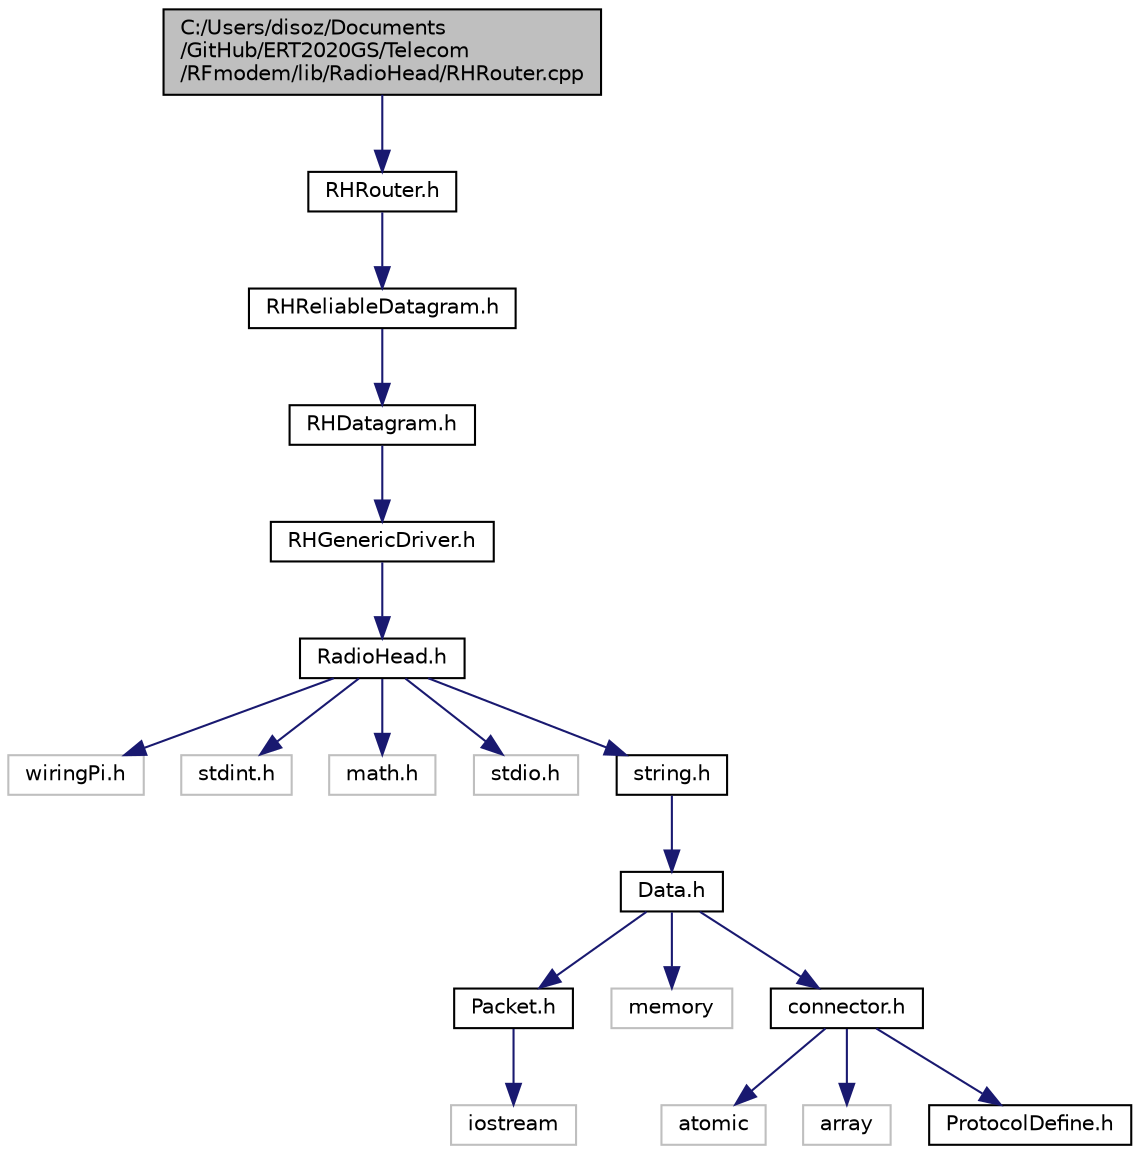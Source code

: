 digraph "C:/Users/disoz/Documents/GitHub/ERT2020GS/Telecom/RFmodem/lib/RadioHead/RHRouter.cpp"
{
 // LATEX_PDF_SIZE
  edge [fontname="Helvetica",fontsize="10",labelfontname="Helvetica",labelfontsize="10"];
  node [fontname="Helvetica",fontsize="10",shape=record];
  Node1 [label="C:/Users/disoz/Documents\l/GitHub/ERT2020GS/Telecom\l/RFmodem/lib/RadioHead/RHRouter.cpp",height=0.2,width=0.4,color="black", fillcolor="grey75", style="filled", fontcolor="black",tooltip=" "];
  Node1 -> Node2 [color="midnightblue",fontsize="10",style="solid",fontname="Helvetica"];
  Node2 [label="RHRouter.h",height=0.2,width=0.4,color="black", fillcolor="white", style="filled",URL="$_r_h_router_8h.html",tooltip=" "];
  Node2 -> Node3 [color="midnightblue",fontsize="10",style="solid",fontname="Helvetica"];
  Node3 [label="RHReliableDatagram.h",height=0.2,width=0.4,color="black", fillcolor="white", style="filled",URL="$_r_h_reliable_datagram_8h.html",tooltip=" "];
  Node3 -> Node4 [color="midnightblue",fontsize="10",style="solid",fontname="Helvetica"];
  Node4 [label="RHDatagram.h",height=0.2,width=0.4,color="black", fillcolor="white", style="filled",URL="$_r_h_datagram_8h.html",tooltip=" "];
  Node4 -> Node5 [color="midnightblue",fontsize="10",style="solid",fontname="Helvetica"];
  Node5 [label="RHGenericDriver.h",height=0.2,width=0.4,color="black", fillcolor="white", style="filled",URL="$_r_h_generic_driver_8h.html",tooltip=" "];
  Node5 -> Node6 [color="midnightblue",fontsize="10",style="solid",fontname="Helvetica"];
  Node6 [label="RadioHead.h",height=0.2,width=0.4,color="black", fillcolor="white", style="filled",URL="$_radio_head_8h.html",tooltip=" "];
  Node6 -> Node7 [color="midnightblue",fontsize="10",style="solid",fontname="Helvetica"];
  Node7 [label="wiringPi.h",height=0.2,width=0.4,color="grey75", fillcolor="white", style="filled",tooltip=" "];
  Node6 -> Node8 [color="midnightblue",fontsize="10",style="solid",fontname="Helvetica"];
  Node8 [label="stdint.h",height=0.2,width=0.4,color="grey75", fillcolor="white", style="filled",tooltip=" "];
  Node6 -> Node9 [color="midnightblue",fontsize="10",style="solid",fontname="Helvetica"];
  Node9 [label="math.h",height=0.2,width=0.4,color="grey75", fillcolor="white", style="filled",tooltip=" "];
  Node6 -> Node10 [color="midnightblue",fontsize="10",style="solid",fontname="Helvetica"];
  Node10 [label="stdio.h",height=0.2,width=0.4,color="grey75", fillcolor="white", style="filled",tooltip=" "];
  Node6 -> Node11 [color="midnightblue",fontsize="10",style="solid",fontname="Helvetica"];
  Node11 [label="string.h",height=0.2,width=0.4,color="black", fillcolor="white", style="filled",URL="$_string_8h.html",tooltip="String module interface."];
  Node11 -> Node12 [color="midnightblue",fontsize="10",style="solid",fontname="Helvetica"];
  Node12 [label="Data.h",height=0.2,width=0.4,color="black", fillcolor="white", style="filled",URL="$_data_8h.html",tooltip="Data module interface."];
  Node12 -> Node13 [color="midnightblue",fontsize="10",style="solid",fontname="Helvetica"];
  Node13 [label="Packet.h",height=0.2,width=0.4,color="black", fillcolor="white", style="filled",URL="$_packet_8h.html",tooltip=" "];
  Node13 -> Node14 [color="midnightblue",fontsize="10",style="solid",fontname="Helvetica"];
  Node14 [label="iostream",height=0.2,width=0.4,color="grey75", fillcolor="white", style="filled",tooltip=" "];
  Node12 -> Node15 [color="midnightblue",fontsize="10",style="solid",fontname="Helvetica"];
  Node15 [label="memory",height=0.2,width=0.4,color="grey75", fillcolor="white", style="filled",tooltip=" "];
  Node12 -> Node16 [color="midnightblue",fontsize="10",style="solid",fontname="Helvetica"];
  Node16 [label="connector.h",height=0.2,width=0.4,color="black", fillcolor="white", style="filled",URL="$connector_8h.html",tooltip=" "];
  Node16 -> Node17 [color="midnightblue",fontsize="10",style="solid",fontname="Helvetica"];
  Node17 [label="atomic",height=0.2,width=0.4,color="grey75", fillcolor="white", style="filled",tooltip=" "];
  Node16 -> Node18 [color="midnightblue",fontsize="10",style="solid",fontname="Helvetica"];
  Node18 [label="array",height=0.2,width=0.4,color="grey75", fillcolor="white", style="filled",tooltip=" "];
  Node16 -> Node19 [color="midnightblue",fontsize="10",style="solid",fontname="Helvetica"];
  Node19 [label="ProtocolDefine.h",height=0.2,width=0.4,color="black", fillcolor="white", style="filled",URL="$_protocol_define_8h.html",tooltip="User Interface - RF Telecom interface protocol definition."];
}
